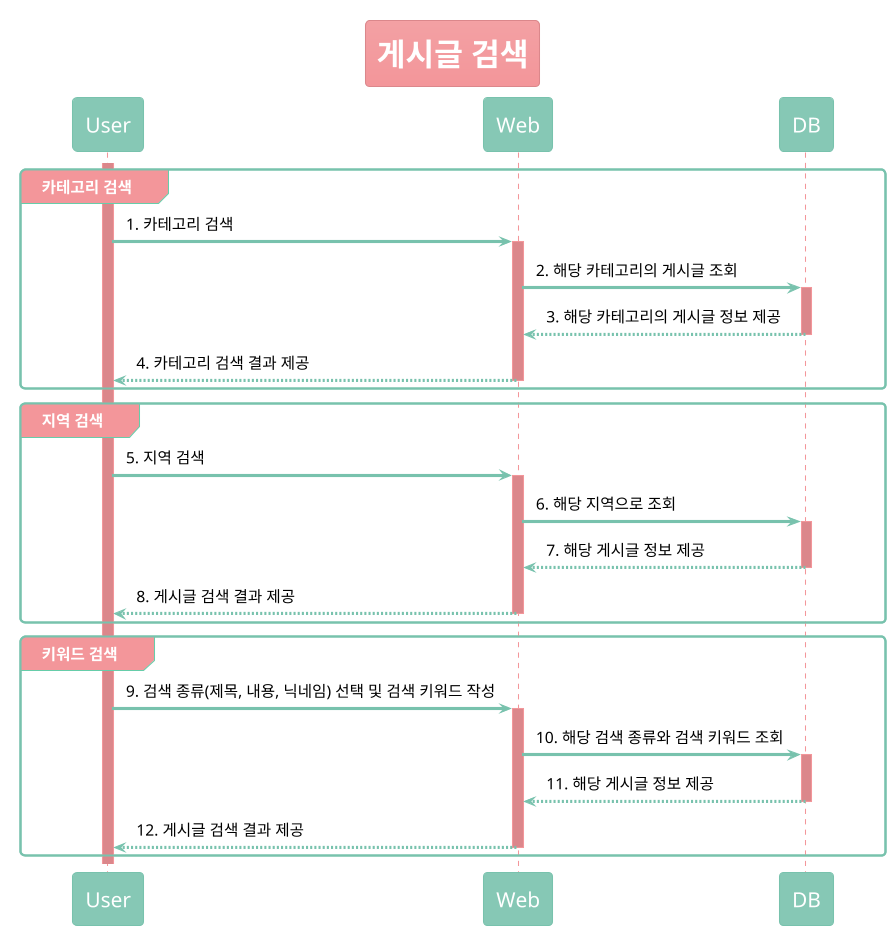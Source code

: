 @startuml
 !theme minty
<style>
root {
    FontName 나눔고딕
    FontSize 15
    FontColor black
}

title {
    FontSize 30
    FontColor white
}

participant {
    FontName 나눔고딕 ExtraBold
    FontSize 20
    FontColor white
}

group  {
    BackgroundColor white
    LineThickness 2
    LineStyle 0
    padding 50
    margin 50
}

groupHeader {
    FontSize 15
    FontColor white
    LineColor MediumAquaMarine
}
</style>

participant User as U
participant "Web" as W
participant "DB" as D

title 게시글 검색

group 카테고리 검색
activate U
U -> W : 1. 카테고리 검색
activate W
W -> D : 2. 해당 카테고리의 게시글 조회
activate D
D --> W : 3. 해당 카테고리의 게시글 정보 제공
deactivate D
W --> U : 4. 카테고리 검색 결과 제공
deactivate W
end group

group 지역 검색
activate U
U -> W : 5. 지역 검색
activate W
W -> D : 6. 해당 지역으로 조회
activate D
D --> W : 7. 해당 게시글 정보 제공
deactivate D
W --> U : 8. 게시글 검색 결과 제공
deactivate W
end group

group 키워드 검색
activate U
U -> W : 9. 검색 종류(제목, 내용, 닉네임) 선택 및 검색 키워드 작성
activate W
W -> D : 10. 해당 검색 종류와 검색 키워드 조회
activate D
D --> W : 11. 해당 게시글 정보 제공
deactivate D
W --> U : 12. 게시글 검색 결과 제공
deactivate W
end group
@enduml